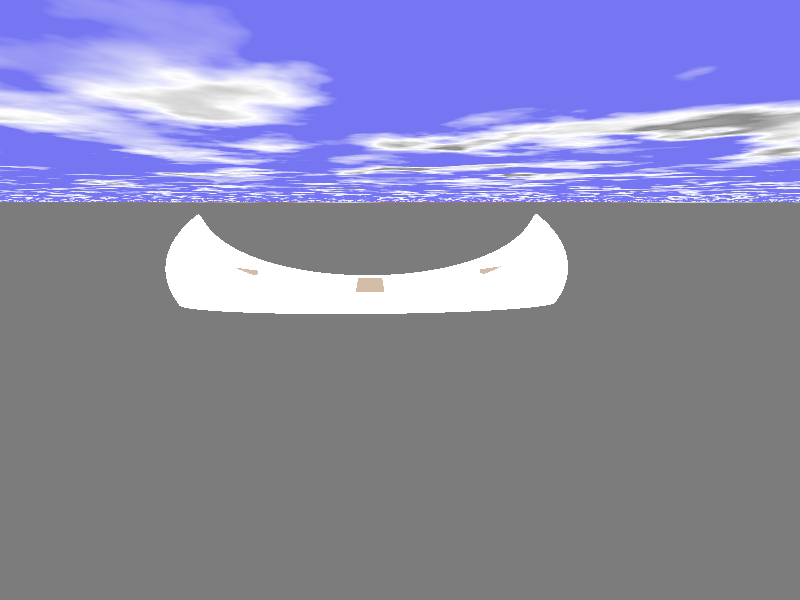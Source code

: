 /**
 * \file canoa.pov
 *
 * \brief Arquivo para renderizacao de uma canoa.
 *
 * \author
 * Friedrich A. Lohmueller
 * http://www.f-lohmueller.de/pov_tut/x_sam/tec_550e.htm
 *
 * \modified by
 * Petrucio Ricardo Tavares de Medeiros \n
 * Universidade Federal do Rio Grande do Norte \n
 * Departamento de Computacao e Automacao Industrial \n
 * petrucior at gmail (dot) com
 *
 * \version 1.0
 * \date November 2015
 */

#global_settings{ assumed_gamma 1.0 }
#default{ finish{ ambient 0.1 diffuse 0.7 }}

// Arquivos de descricao de cores, formas e texturas
#include "colors.inc"
#include "shapes.inc"
#include "textures.inc"

// Camera
camera{
	location <0, 1.5, -8>	// Posicao da camera
	look_at <0.4, 0.2, 0>	// Posicao de visualizacao
}

// Fonte de luz
light_source{<1500,2500,-2500> color rgb<1,0.9,0.8>}

// Ceu
sky_sphere{
	/// Cor azul com gradiente
	pigment{
		gradient y	// Gradiente em torno do eixo y
		// Mapa de cores
		color_map{
			[0.000 0.002 color rgb <1.0, 0.2, 0.0> color rgb <1.0, 0.2, 0.0>]
			[0.002 0.200 color rgb <0.8, 0.1, 0.0> color rgb <0.2, 0.2, 0.3>]
		}
	scale 2			// Escala de distribuicao do mapa e gradiente pela esfera
	translate -1		// Translacao -1 em todas as direcoes
	}
	// Nuvens
	pigment {
		bozo		// Função randomica de ruido que tradicionalmente modela as nuvens
		// Variaveis para denotar uma grandeza aleatória
		turbulence 0.65
		octaves 6
		omega 0.7
		lambda 2
		// Mapa de cores
		color_map {
			  [0.0 0.1 color rgb <0.85, 0.85, 0.85> color rgb <0.75, 0.75, 0.75>]
			  [0.1 0.5 color rgb <0.75, 0.75, 0.75> color rgbt <1, 1, 1, 1>]
			  [0.5 1.0 color rgbt <1, 1, 1, 1> color rgbt <1, 1, 1, 1>]
		}
		// Escala de distribuicao do mapa pela esfera
		scale <0.2, 0.5, 0.2>
	}
	rotate -135*x
}

// Plano onde sera inserida a canoa e a agua
plane{
	<0,1,0>, 1 // Plano xz (normal para a coordenada y)
	hollow	    // Plano dentro da esfera
	texture{
		pigment{
			bozo
			turbulence 0.92
			color_map{ [0.00 rgb <0.20, 0.20, 1.0>*0.9]
				   [0.50 rgb <0.20, 0.20, 1.0>*0.9]
				   [0.70 rgb <1,1,1>]
				   [0.85 rgb <0.25,0.25,0.25>]
				   [1.0 rgb <0.5,0.5,0.5>]
			}
			scale<1,1,1.5>*2.5  translate< -1.25,0,0>
		}
		finish {ambient 1 diffuse 0}
	}
	scale 10000
}


// Posicao da canoa
#declare posicao_canoa = transform{/*rotate<0,30,0>*/ rotate<0, 360*clock, 0> translate<0,0,1>}

// Canoa
#declare lado_fora_canoa = sphere{ <0,0,0>,1 scale <3,1.5,1> rotate<0,0,0> translate<0,0.5,0> }

#declare canoa = 
	 union{
		// Construcao da estrutura da canoa
		intersection{
			object{ lado_fora_canoa }
			object{ lado_fora_canoa scale <0.98,0.95,0.94>  inverse}
			sphere {<0,0,0>,1 scale <2.5,1,20> rotate<0,0,0> translate<0,1.3,0>  inverse}
			texture{ 
				 pigment{ 
				 	  color White//White*1.1
				 }
				 finish{ 
				 	 phong 1
				 }
			}
		}
		
		// Interseção entre a estrutura e os pedaços de madeira
		intersection{
			object{ lado_fora_canoa
				texture{ 
					  pigment{
						 color White*1.1
				 	  }
					  finish{
						phong 1
					  }
				}
			}
			// Adicionando madeiras dentro da canoa
			union{
				box {<-0.20,0,-1>,<0.20,0.05,1> rotate<0,0,0> translate< 0.0,0.21,0>}
				box {<-0.20,0,-1>,<0.20,0.05,1> rotate<0,0,-10> translate<-2.0,0.40,0>}
				box {<-0.20,0,-1>,<0.20,0.05,1> rotate<0,0,10> translate< 2.0,0.40,0>}
				texture{
					pigment{
						color MediumWood
				 	}
					finish{
						phong 1
					}
				}
			}
		}
}

object{ canoa transform posicao_canoa}

// Agua
difference{
	plane{<0,1,0>, 0 }
	object{lado_fora_canoa transform posicao_canoa }
	texture{
		Polished_Chrome
		normal{ crackle 1 scale 5 turbulence 1 translate<0,0,5>}
		finish{ diffuse 0.5 reflection 0.30}
	}
}

